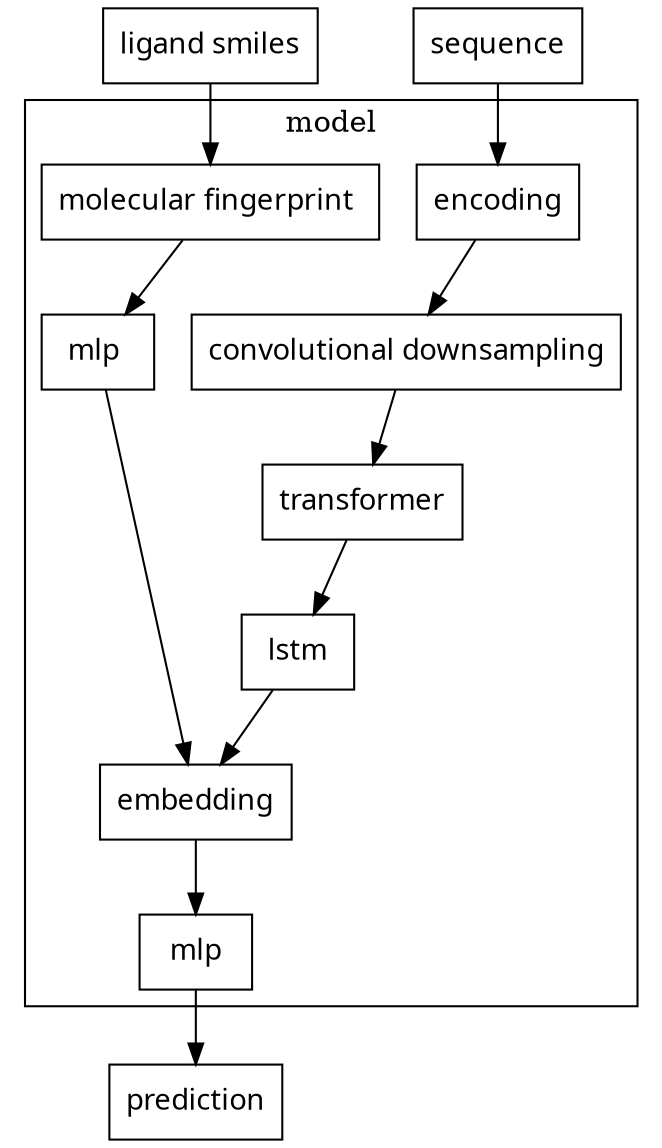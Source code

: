 digraph rio{
	graph [dpi = 300]
	node [shape = box fontname="Noto Sans"]
	{rank = same "ligand smiles" sequence}
	"ligand smiles" -> "molecular fingerprint "
	sequence -> encoding
	subgraph cluster_0{
		label = model
		{rank = same "molecular fingerprint " encoding}
		{rank = same "mlp " "convolutional downsampling"}

		"molecular fingerprint " -> "mlp "
		"mlp " -> embedding

		encoding -> "convolutional downsampling"
		"convolutional downsampling" -> transformer
		transformer -> lstm
		lstm -> embedding

		embedding -> mlp
	}
	mlp -> prediction
	}
